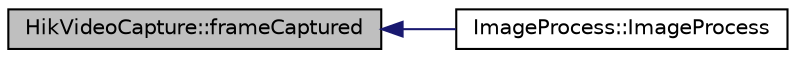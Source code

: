 digraph "HikVideoCapture::frameCaptured"
{
  edge [fontname="Helvetica",fontsize="10",labelfontname="Helvetica",labelfontsize="10"];
  node [fontname="Helvetica",fontsize="10",shape=record];
  rankdir="LR";
  Node8 [label="HikVideoCapture::frameCaptured",height=0.2,width=0.4,color="black", fillcolor="grey75", style="filled", fontcolor="black"];
  Node8 -> Node9 [dir="back",color="midnightblue",fontsize="10",style="solid",fontname="Helvetica"];
  Node9 [label="ImageProcess::ImageProcess",height=0.2,width=0.4,color="black", fillcolor="white", style="filled",URL="$class_image_process.html#abc606c9f2c55844cc2f08e6373cdc0b6"];
}

